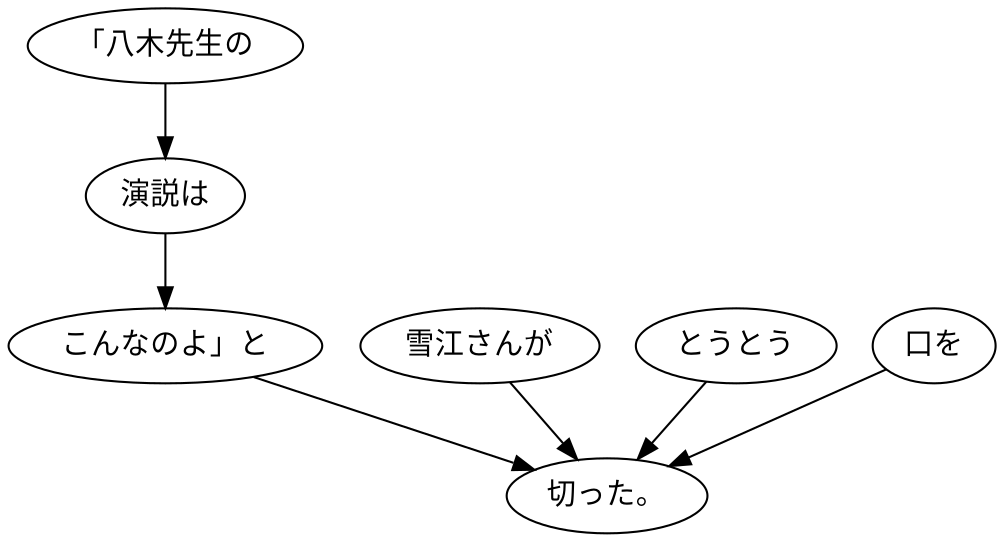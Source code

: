 digraph graph6835 {
	node0 [label="「八木先生の"];
	node1 [label="演説は"];
	node2 [label="こんなのよ」と"];
	node3 [label="雪江さんが"];
	node4 [label="とうとう"];
	node5 [label="口を"];
	node6 [label="切った。"];
	node0 -> node1;
	node1 -> node2;
	node2 -> node6;
	node3 -> node6;
	node4 -> node6;
	node5 -> node6;
}
